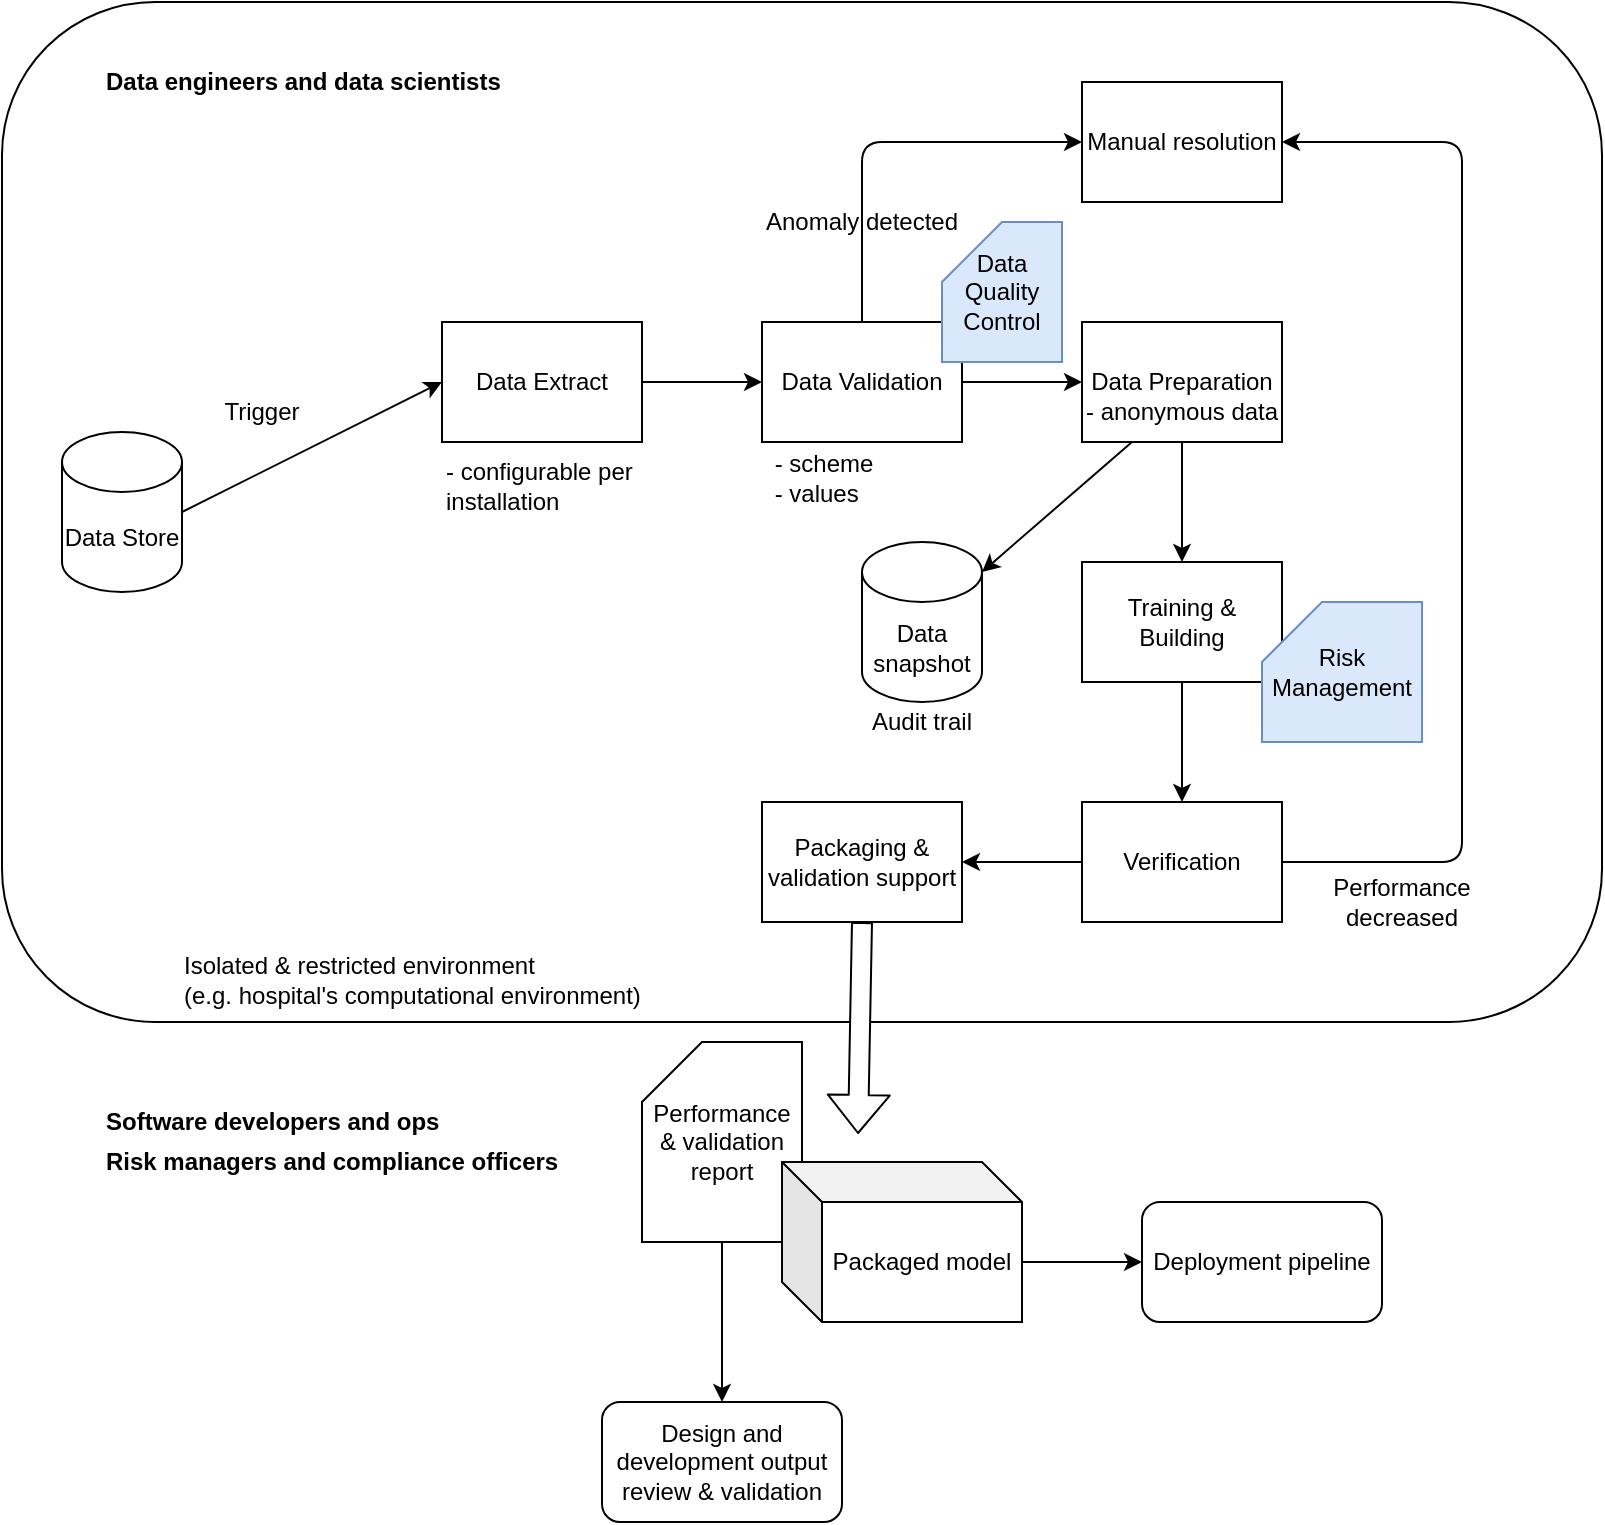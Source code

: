 <mxfile version="15.5.0" type="github">
  <diagram name="Page-1" id="929967ad-93f9-6ef4-fab6-5d389245f69c">
    <mxGraphModel dx="834" dy="480" grid="1" gridSize="10" guides="1" tooltips="1" connect="1" arrows="1" fold="1" page="1" pageScale="1.5" pageWidth="1169" pageHeight="826" background="none" math="0" shadow="0">
      <root>
        <mxCell id="0" style=";html=1;" />
        <mxCell id="1" style=";html=1;" parent="0" />
        <mxCell id="wj5ZEPAHRWuJNiS1JrIi-25" value="" style="rounded=1;whiteSpace=wrap;html=1;align=center;fillColor=none;" parent="1" vertex="1">
          <mxGeometry x="270" y="450" width="800" height="510" as="geometry" />
        </mxCell>
        <mxCell id="wj5ZEPAHRWuJNiS1JrIi-1" value="Data Store" style="shape=cylinder3;whiteSpace=wrap;html=1;boundedLbl=1;backgroundOutline=1;size=15;" parent="1" vertex="1">
          <mxGeometry x="300" y="665" width="60" height="80" as="geometry" />
        </mxCell>
        <mxCell id="wj5ZEPAHRWuJNiS1JrIi-4" value="- scheme&lt;br&gt;&lt;div style=&quot;text-align: left&quot;&gt;&lt;span&gt;- values&lt;/span&gt;&lt;/div&gt;" style="text;html=1;strokeColor=none;fillColor=none;align=center;verticalAlign=middle;whiteSpace=wrap;rounded=0;" parent="1" vertex="1">
          <mxGeometry x="646" y="673" width="70" height="30" as="geometry" />
        </mxCell>
        <mxCell id="wj5ZEPAHRWuJNiS1JrIi-6" value="Data Extract" style="rounded=0;whiteSpace=wrap;html=1;" parent="1" vertex="1">
          <mxGeometry x="490" y="610" width="100" height="60" as="geometry" />
        </mxCell>
        <mxCell id="wj5ZEPAHRWuJNiS1JrIi-7" value="&lt;span&gt;- configurable per installation&lt;/span&gt;" style="text;html=1;strokeColor=none;fillColor=none;align=left;verticalAlign=middle;whiteSpace=wrap;rounded=0;" parent="1" vertex="1">
          <mxGeometry x="490" y="672" width="120" height="40" as="geometry" />
        </mxCell>
        <mxCell id="wj5ZEPAHRWuJNiS1JrIi-8" value="Data Validation" style="rounded=0;whiteSpace=wrap;html=1;" parent="1" vertex="1">
          <mxGeometry x="650" y="610" width="100" height="60" as="geometry" />
        </mxCell>
        <mxCell id="wj5ZEPAHRWuJNiS1JrIi-9" value="Data Preparation" style="rounded=0;whiteSpace=wrap;html=1;" parent="1" vertex="1">
          <mxGeometry x="810" y="610" width="100" height="60" as="geometry" />
        </mxCell>
        <mxCell id="wj5ZEPAHRWuJNiS1JrIi-10" value="&lt;span&gt;- anonymous data&lt;/span&gt;" style="text;html=1;strokeColor=none;fillColor=none;align=left;verticalAlign=middle;whiteSpace=wrap;rounded=0;" parent="1" vertex="1">
          <mxGeometry x="810" y="635" width="120" height="40" as="geometry" />
        </mxCell>
        <mxCell id="wj5ZEPAHRWuJNiS1JrIi-11" value="Data snapshot" style="shape=cylinder3;whiteSpace=wrap;html=1;boundedLbl=1;backgroundOutline=1;size=15;align=center;" parent="1" vertex="1">
          <mxGeometry x="700" y="720" width="60" height="80" as="geometry" />
        </mxCell>
        <mxCell id="wj5ZEPAHRWuJNiS1JrIi-12" value="Verification" style="rounded=0;whiteSpace=wrap;html=1;" parent="1" vertex="1">
          <mxGeometry x="810" y="850" width="100" height="60" as="geometry" />
        </mxCell>
        <mxCell id="wj5ZEPAHRWuJNiS1JrIi-13" value="Training &amp;amp; Building" style="rounded=0;whiteSpace=wrap;html=1;" parent="1" vertex="1">
          <mxGeometry x="810" y="730" width="100" height="60" as="geometry" />
        </mxCell>
        <mxCell id="wj5ZEPAHRWuJNiS1JrIi-14" value="Packaging &amp;amp; validation support" style="rounded=0;whiteSpace=wrap;html=1;" parent="1" vertex="1">
          <mxGeometry x="650" y="850" width="100" height="60" as="geometry" />
        </mxCell>
        <mxCell id="wj5ZEPAHRWuJNiS1JrIi-15" value="" style="endArrow=classic;html=1;exitX=1;exitY=0.5;exitDx=0;exitDy=0;exitPerimeter=0;entryX=0;entryY=0.5;entryDx=0;entryDy=0;" parent="1" source="wj5ZEPAHRWuJNiS1JrIi-1" target="wj5ZEPAHRWuJNiS1JrIi-6" edge="1">
          <mxGeometry width="50" height="50" relative="1" as="geometry">
            <mxPoint x="420" y="690" as="sourcePoint" />
            <mxPoint x="470" y="640" as="targetPoint" />
          </mxGeometry>
        </mxCell>
        <mxCell id="wj5ZEPAHRWuJNiS1JrIi-16" value="Trigger" style="text;html=1;strokeColor=none;fillColor=none;align=center;verticalAlign=middle;whiteSpace=wrap;rounded=0;" parent="1" vertex="1">
          <mxGeometry x="380" y="645" width="40" height="20" as="geometry" />
        </mxCell>
        <mxCell id="wj5ZEPAHRWuJNiS1JrIi-17" value="" style="endArrow=classic;html=1;exitX=1;exitY=0.5;exitDx=0;exitDy=0;entryX=0;entryY=0.5;entryDx=0;entryDy=0;" parent="1" source="wj5ZEPAHRWuJNiS1JrIi-6" target="wj5ZEPAHRWuJNiS1JrIi-8" edge="1">
          <mxGeometry width="50" height="50" relative="1" as="geometry">
            <mxPoint x="600" y="680" as="sourcePoint" />
            <mxPoint x="650" y="630" as="targetPoint" />
          </mxGeometry>
        </mxCell>
        <mxCell id="wj5ZEPAHRWuJNiS1JrIi-18" value="" style="endArrow=classic;html=1;exitX=1;exitY=0.5;exitDx=0;exitDy=0;entryX=0;entryY=0.5;entryDx=0;entryDy=0;" parent="1" source="wj5ZEPAHRWuJNiS1JrIi-8" target="wj5ZEPAHRWuJNiS1JrIi-9" edge="1">
          <mxGeometry width="50" height="50" relative="1" as="geometry">
            <mxPoint x="633" y="650" as="sourcePoint" />
            <mxPoint x="673" y="650" as="targetPoint" />
          </mxGeometry>
        </mxCell>
        <mxCell id="wj5ZEPAHRWuJNiS1JrIi-19" value="" style="endArrow=classic;html=1;entryX=0.5;entryY=0;entryDx=0;entryDy=0;" parent="1" source="wj5ZEPAHRWuJNiS1JrIi-9" target="wj5ZEPAHRWuJNiS1JrIi-13" edge="1">
          <mxGeometry width="50" height="50" relative="1" as="geometry">
            <mxPoint x="770" y="650" as="sourcePoint" />
            <mxPoint x="810" y="650" as="targetPoint" />
          </mxGeometry>
        </mxCell>
        <mxCell id="wj5ZEPAHRWuJNiS1JrIi-20" value="" style="endArrow=classic;html=1;entryX=0.5;entryY=0;entryDx=0;entryDy=0;exitX=0.5;exitY=1;exitDx=0;exitDy=0;" parent="1" target="wj5ZEPAHRWuJNiS1JrIi-12" edge="1" source="wj5ZEPAHRWuJNiS1JrIi-13">
          <mxGeometry width="50" height="50" relative="1" as="geometry">
            <mxPoint x="860" y="800" as="sourcePoint" />
            <mxPoint x="870" y="730" as="targetPoint" />
          </mxGeometry>
        </mxCell>
        <mxCell id="wj5ZEPAHRWuJNiS1JrIi-21" value="" style="endArrow=classic;html=1;entryX=1;entryY=0.5;entryDx=0;entryDy=0;exitX=0;exitY=0.5;exitDx=0;exitDy=0;" parent="1" source="wj5ZEPAHRWuJNiS1JrIi-12" target="wj5ZEPAHRWuJNiS1JrIi-14" edge="1">
          <mxGeometry width="50" height="50" relative="1" as="geometry">
            <mxPoint x="880" y="700" as="sourcePoint" />
            <mxPoint x="880" y="740" as="targetPoint" />
          </mxGeometry>
        </mxCell>
        <mxCell id="wj5ZEPAHRWuJNiS1JrIi-22" value="Performance &amp;amp; validation report" style="shape=card;whiteSpace=wrap;html=1;align=center;" parent="1" vertex="1">
          <mxGeometry x="590" y="970" width="80" height="100" as="geometry" />
        </mxCell>
        <mxCell id="wj5ZEPAHRWuJNiS1JrIi-23" value="Packaged model" style="shape=cube;whiteSpace=wrap;html=1;boundedLbl=1;backgroundOutline=1;darkOpacity=0.05;darkOpacity2=0.1;align=center;" parent="1" vertex="1">
          <mxGeometry x="660" y="1030" width="120" height="80" as="geometry" />
        </mxCell>
        <mxCell id="wj5ZEPAHRWuJNiS1JrIi-24" value="" style="shape=flexArrow;endArrow=classic;html=1;fillColor=#ffffff;exitX=0.5;exitY=1;exitDx=0;exitDy=0;entryX=0.945;entryY=-0.2;entryDx=0;entryDy=0;entryPerimeter=0;" parent="1" edge="1" target="FotyqHdmhpsPJTuJog_--3" source="wj5ZEPAHRWuJNiS1JrIi-14">
          <mxGeometry width="50" height="50" relative="1" as="geometry">
            <mxPoint x="699" y="920" as="sourcePoint" />
            <mxPoint x="699" y="1000" as="targetPoint" />
          </mxGeometry>
        </mxCell>
        <mxCell id="wj5ZEPAHRWuJNiS1JrIi-26" value="" style="endArrow=classic;html=1;entryX=1;entryY=0;entryDx=0;entryDy=15;entryPerimeter=0;exitX=0.25;exitY=1;exitDx=0;exitDy=0;" parent="1" source="wj5ZEPAHRWuJNiS1JrIi-9" target="wj5ZEPAHRWuJNiS1JrIi-11" edge="1">
          <mxGeometry width="50" height="50" relative="1" as="geometry">
            <mxPoint x="760" y="730" as="sourcePoint" />
            <mxPoint x="810" y="680" as="targetPoint" />
          </mxGeometry>
        </mxCell>
        <mxCell id="wj5ZEPAHRWuJNiS1JrIi-27" value="Audit trail" style="text;html=1;strokeColor=none;fillColor=none;align=center;verticalAlign=middle;whiteSpace=wrap;rounded=0;" parent="1" vertex="1">
          <mxGeometry x="680" y="800" width="100" height="20" as="geometry" />
        </mxCell>
        <mxCell id="wj5ZEPAHRWuJNiS1JrIi-28" value="Manual resolution" style="rounded=0;whiteSpace=wrap;html=1;" parent="1" vertex="1">
          <mxGeometry x="810" y="490" width="100" height="60" as="geometry" />
        </mxCell>
        <mxCell id="wj5ZEPAHRWuJNiS1JrIi-29" value="" style="endArrow=classic;html=1;fillColor=#ffffff;exitX=0.5;exitY=0;exitDx=0;exitDy=0;entryX=0;entryY=0.5;entryDx=0;entryDy=0;" parent="1" source="wj5ZEPAHRWuJNiS1JrIi-8" target="wj5ZEPAHRWuJNiS1JrIi-28" edge="1">
          <mxGeometry width="50" height="50" relative="1" as="geometry">
            <mxPoint x="690" y="610" as="sourcePoint" />
            <mxPoint x="740" y="560" as="targetPoint" />
            <Array as="points">
              <mxPoint x="700" y="520" />
            </Array>
          </mxGeometry>
        </mxCell>
        <mxCell id="wj5ZEPAHRWuJNiS1JrIi-30" value="Anomaly detected" style="text;html=1;strokeColor=none;fillColor=none;align=center;verticalAlign=middle;whiteSpace=wrap;rounded=0;" parent="1" vertex="1">
          <mxGeometry x="650" y="550" width="100" height="20" as="geometry" />
        </mxCell>
        <mxCell id="wj5ZEPAHRWuJNiS1JrIi-32" value="" style="endArrow=classic;html=1;fillColor=#ffffff;exitX=1;exitY=0.5;exitDx=0;exitDy=0;entryX=1;entryY=0.5;entryDx=0;entryDy=0;" parent="1" source="wj5ZEPAHRWuJNiS1JrIi-12" target="wj5ZEPAHRWuJNiS1JrIi-28" edge="1">
          <mxGeometry width="50" height="50" relative="1" as="geometry">
            <mxPoint x="930" y="880" as="sourcePoint" />
            <mxPoint x="950" y="860" as="targetPoint" />
            <Array as="points">
              <mxPoint x="1000" y="880" />
              <mxPoint x="1000" y="520" />
            </Array>
          </mxGeometry>
        </mxCell>
        <mxCell id="wj5ZEPAHRWuJNiS1JrIi-33" value="Performance decreased" style="text;html=1;strokeColor=none;fillColor=none;align=center;verticalAlign=middle;whiteSpace=wrap;rounded=0;" parent="1" vertex="1">
          <mxGeometry x="950" y="890" width="40" height="20" as="geometry" />
        </mxCell>
        <mxCell id="wj5ZEPAHRWuJNiS1JrIi-34" value="Isolated &amp;amp; restricted environment &lt;br&gt;(e.g. hospital&#39;s computational environment)" style="text;html=1;strokeColor=none;fillColor=none;align=left;verticalAlign=middle;whiteSpace=wrap;rounded=0;" parent="1" vertex="1">
          <mxGeometry x="359" y="924" width="240" height="30" as="geometry" />
        </mxCell>
        <mxCell id="pw3Xz27mGUheMudu_VHo-1" value="" style="endArrow=classic;html=1;exitX=0;exitY=0;exitDx=120;exitDy=50;exitPerimeter=0;" parent="1" source="wj5ZEPAHRWuJNiS1JrIi-23" edge="1">
          <mxGeometry width="50" height="50" relative="1" as="geometry">
            <mxPoint x="900" y="1020" as="sourcePoint" />
            <mxPoint x="840" y="1080" as="targetPoint" />
          </mxGeometry>
        </mxCell>
        <mxCell id="pw3Xz27mGUheMudu_VHo-2" value="Deployment pipeline" style="rounded=1;whiteSpace=wrap;html=1;" parent="1" vertex="1">
          <mxGeometry x="840" y="1050" width="120" height="60" as="geometry" />
        </mxCell>
        <mxCell id="pw3Xz27mGUheMudu_VHo-3" value="Design and development output review &amp;amp; validation" style="rounded=1;whiteSpace=wrap;html=1;" parent="1" vertex="1">
          <mxGeometry x="570" y="1150" width="120" height="60" as="geometry" />
        </mxCell>
        <mxCell id="pw3Xz27mGUheMudu_VHo-4" value="" style="endArrow=classic;html=1;exitX=0.5;exitY=1;exitDx=0;exitDy=0;exitPerimeter=0;entryX=0.5;entryY=0;entryDx=0;entryDy=0;" parent="1" source="wj5ZEPAHRWuJNiS1JrIi-22" target="pw3Xz27mGUheMudu_VHo-3" edge="1">
          <mxGeometry width="50" height="50" relative="1" as="geometry">
            <mxPoint x="790" y="1090" as="sourcePoint" />
            <mxPoint x="850" y="1090" as="targetPoint" />
          </mxGeometry>
        </mxCell>
        <mxCell id="FotyqHdmhpsPJTuJog_--1" value="Data engineers and data scientists" style="text;html=1;strokeColor=none;fillColor=none;align=left;verticalAlign=middle;whiteSpace=wrap;rounded=0;fontStyle=1" parent="1" vertex="1">
          <mxGeometry x="320" y="480" width="400" height="20" as="geometry" />
        </mxCell>
        <mxCell id="FotyqHdmhpsPJTuJog_--2" value="Software developers and ops" style="text;html=1;strokeColor=none;fillColor=none;align=left;verticalAlign=middle;whiteSpace=wrap;rounded=0;fontStyle=1" parent="1" vertex="1">
          <mxGeometry x="320" y="1000" width="400" height="20" as="geometry" />
        </mxCell>
        <mxCell id="FotyqHdmhpsPJTuJog_--3" value="Risk managers and compliance officers" style="text;html=1;strokeColor=none;fillColor=none;align=left;verticalAlign=middle;whiteSpace=wrap;rounded=0;fontStyle=1" parent="1" vertex="1">
          <mxGeometry x="320" y="1020" width="400" height="20" as="geometry" />
        </mxCell>
        <mxCell id="YOUF4W0tKdoWE_U2R9VL-1" value="Data Quality Control" style="shape=card;whiteSpace=wrap;html=1;fillColor=#dae8fc;strokeColor=#6c8ebf;" vertex="1" parent="1">
          <mxGeometry x="740" y="560" width="60" height="70" as="geometry" />
        </mxCell>
        <mxCell id="YOUF4W0tKdoWE_U2R9VL-2" value="Risk Management" style="shape=card;whiteSpace=wrap;html=1;fillColor=#dae8fc;strokeColor=#6c8ebf;" vertex="1" parent="1">
          <mxGeometry x="900" y="750" width="80" height="70" as="geometry" />
        </mxCell>
      </root>
    </mxGraphModel>
  </diagram>
</mxfile>
